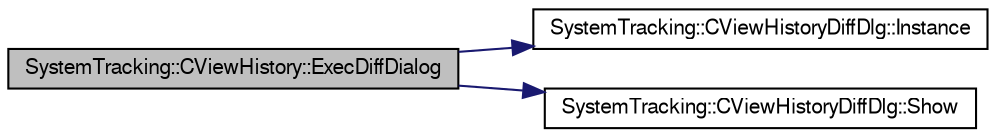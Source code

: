 digraph G
{
  edge [fontname="FreeSans",fontsize="10",labelfontname="FreeSans",labelfontsize="10"];
  node [fontname="FreeSans",fontsize="10",shape=record];
  rankdir="LR";
  Node1 [label="SystemTracking::CViewHistory::ExecDiffDialog",height=0.2,width=0.4,color="black", fillcolor="grey75", style="filled" fontcolor="black"];
  Node1 -> Node2 [color="midnightblue",fontsize="10",style="solid",fontname="FreeSans"];
  Node2 [label="SystemTracking::CViewHistoryDiffDlg::Instance",height=0.2,width=0.4,color="black", fillcolor="white", style="filled",URL="$classSystemTracking_1_1CViewHistoryDiffDlg.html#acc92ac9420ce21a76a920aae06b82a94",tooltip="Get reference to instance."];
  Node1 -> Node3 [color="midnightblue",fontsize="10",style="solid",fontname="FreeSans"];
  Node3 [label="SystemTracking::CViewHistoryDiffDlg::Show",height=0.2,width=0.4,color="black", fillcolor="white", style="filled",URL="$classSystemTracking_1_1CViewHistoryDiffDlg.html#ac1445bb10d5e847b2c2fc5438aa64466",tooltip="To Show dialog diff two modulelists."];
}
